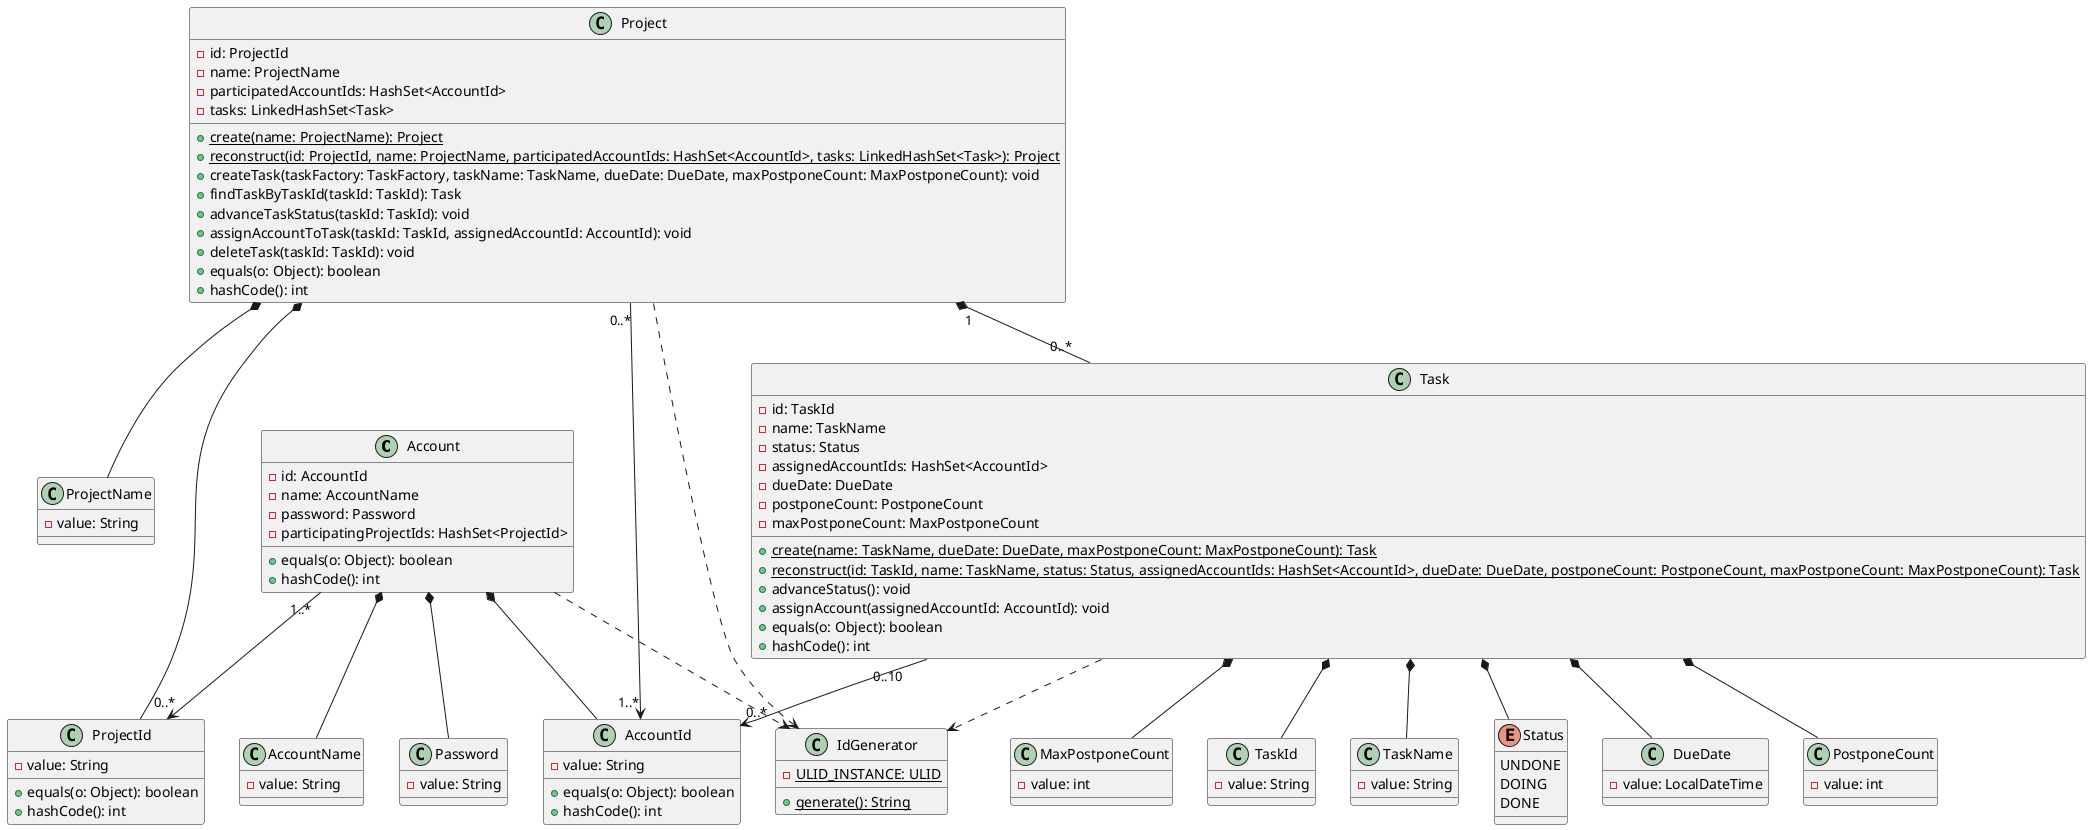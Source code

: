 @startuml
class Account {
  - id: AccountId
  - name: AccountName
  - password: Password
  - participatingProjectIds: HashSet<ProjectId>
  + equals(o: Object): boolean
  + hashCode(): int
}

class AccountId {
  - value: String
  + equals(o: Object): boolean
  + hashCode(): int
}

class AccountName {
  - value: String
}

class Password {
  - value: String
}

Account *-- AccountId
Account *-- AccountName
Account *-- Password
Account "1..*" --> "0..*" ProjectId
Account ..> IdGenerator

class Project {
  - id: ProjectId
  - name: ProjectName
  - participatedAccountIds: HashSet<AccountId>
  - tasks: LinkedHashSet<Task>
  {static} + create(name: ProjectName): Project
  {static} + reconstruct(id: ProjectId, name: ProjectName, participatedAccountIds: HashSet<AccountId>, tasks: LinkedHashSet<Task>): Project
  + createTask(taskFactory: TaskFactory, taskName: TaskName, dueDate: DueDate, maxPostponeCount: MaxPostponeCount): void
  + findTaskByTaskId(taskId: TaskId): Task
  + advanceTaskStatus(taskId: TaskId): void
  + assignAccountToTask(taskId: TaskId, assignedAccountId: AccountId): void
  + deleteTask(taskId: TaskId): void
  + equals(o: Object): boolean
  + hashCode(): int
}

class ProjectId {
  - value: String
  + equals(o: Object): boolean
  + hashCode(): int
}

class ProjectName {
  - value: String
}

Project *-- ProjectId
Project *-- ProjectName
Project "0..*" --> "1..*" AccountId
Project "1" *-- "0..*" Task
Project ..> IdGenerator

class Task {
  - id: TaskId
  - name: TaskName
  - status: Status
  - assignedAccountIds: HashSet<AccountId>
  - dueDate: DueDate
  - postponeCount: PostponeCount
  - maxPostponeCount: MaxPostponeCount
  {static} + create(name: TaskName, dueDate: DueDate, maxPostponeCount: MaxPostponeCount): Task
  {static} + reconstruct(id: TaskId, name: TaskName, status: Status, assignedAccountIds: HashSet<AccountId>, dueDate: DueDate, postponeCount: PostponeCount, maxPostponeCount: MaxPostponeCount): Task
  + advanceStatus(): void
  + assignAccount(assignedAccountId: AccountId): void
  + equals(o: Object): boolean
  + hashCode(): int
}

class TaskId {
  - value: String
}

class TaskName {
  - value: String
}

enum Status {
  UNDONE
  DOING
  DONE
}

class DueDate {
  - value: LocalDateTime
}

class PostponeCount {
  - value: int
}

class MaxPostponeCount {
  - value: int
}

Task *-- TaskId
Task *-- TaskName
Task *-- Status
Task "0..10" --> "0..*" AccountId
Task *-- DueDate
Task *-- PostponeCount
Task *-- MaxPostponeCount
Task ..> IdGenerator

class IdGenerator {
  {static} - ULID_INSTANCE: ULID
  {static} + generate(): String
}
@enduml
